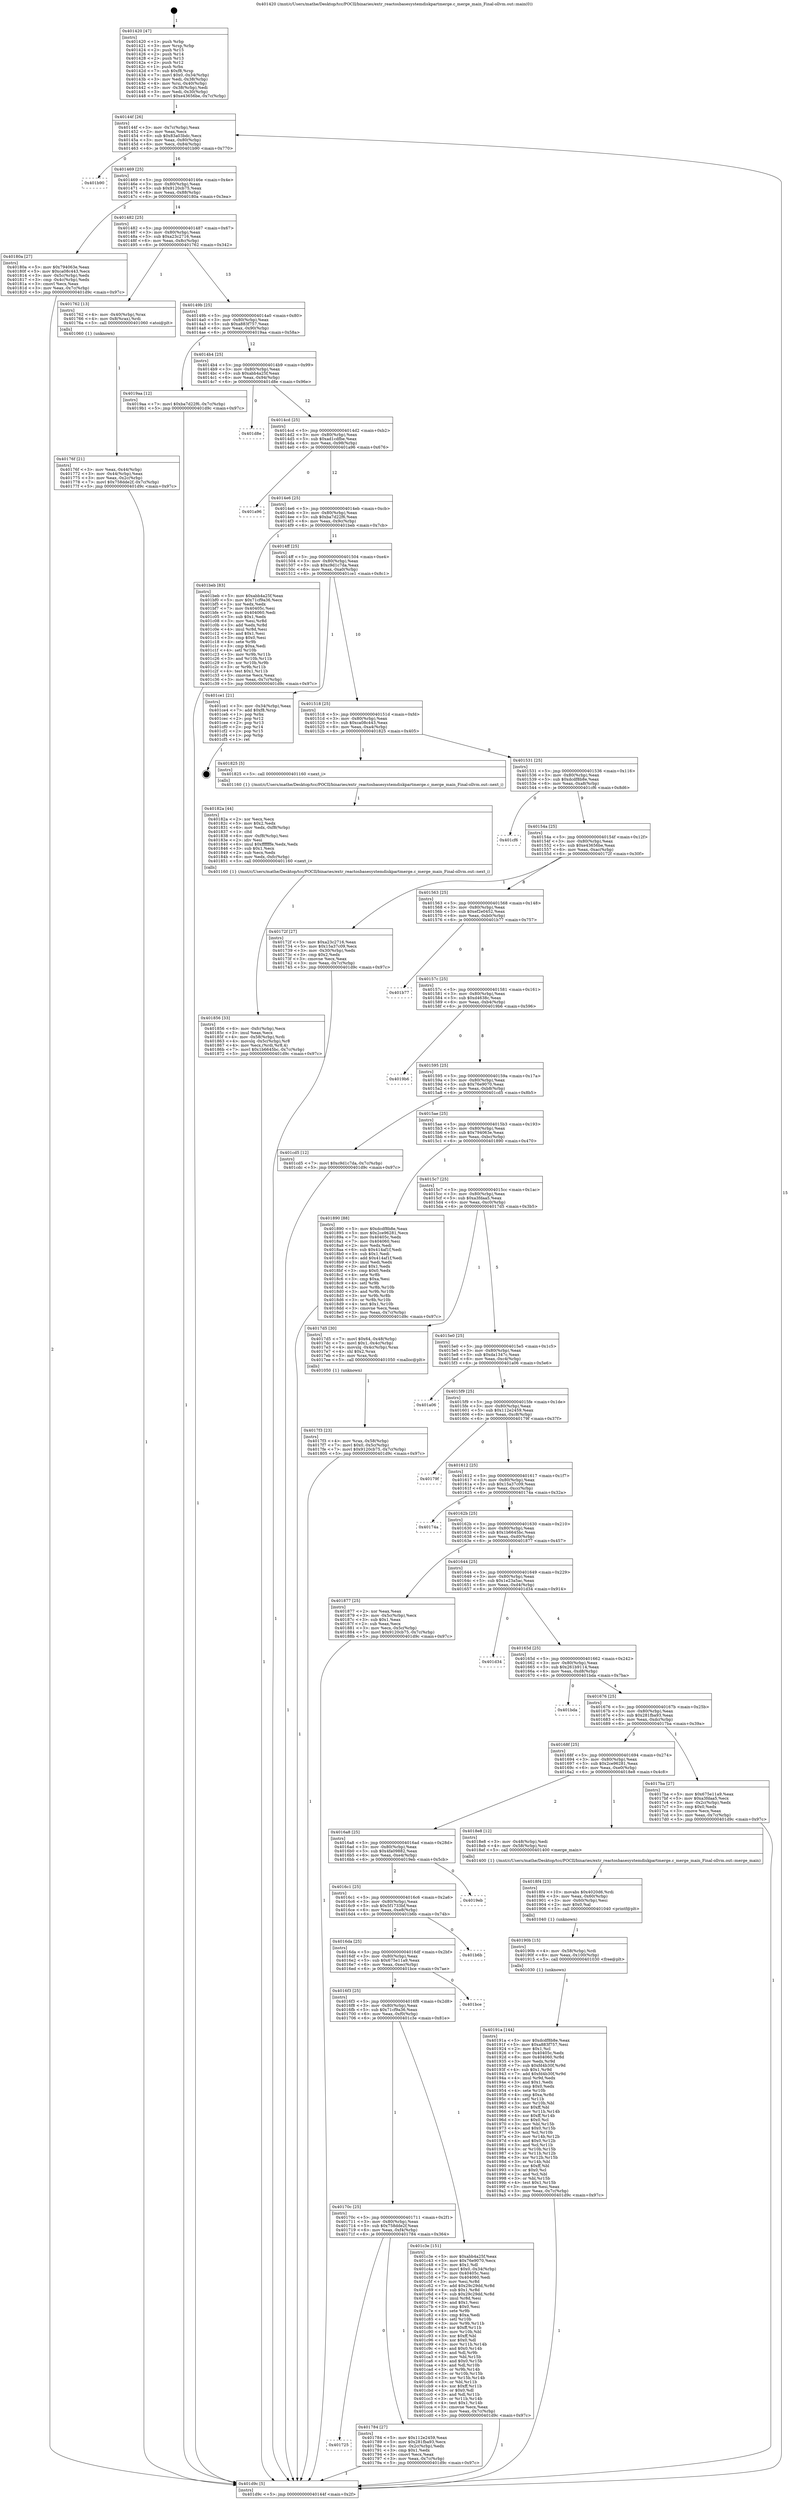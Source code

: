 digraph "0x401420" {
  label = "0x401420 (/mnt/c/Users/mathe/Desktop/tcc/POCII/binaries/extr_reactosbasesystemdiskpartmerge.c_merge_main_Final-ollvm.out::main(0))"
  labelloc = "t"
  node[shape=record]

  Entry [label="",width=0.3,height=0.3,shape=circle,fillcolor=black,style=filled]
  "0x40144f" [label="{
     0x40144f [26]\l
     | [instrs]\l
     &nbsp;&nbsp;0x40144f \<+3\>: mov -0x7c(%rbp),%eax\l
     &nbsp;&nbsp;0x401452 \<+2\>: mov %eax,%ecx\l
     &nbsp;&nbsp;0x401454 \<+6\>: sub $0x83a03bdc,%ecx\l
     &nbsp;&nbsp;0x40145a \<+3\>: mov %eax,-0x80(%rbp)\l
     &nbsp;&nbsp;0x40145d \<+6\>: mov %ecx,-0x84(%rbp)\l
     &nbsp;&nbsp;0x401463 \<+6\>: je 0000000000401b90 \<main+0x770\>\l
  }"]
  "0x401b90" [label="{
     0x401b90\l
  }", style=dashed]
  "0x401469" [label="{
     0x401469 [25]\l
     | [instrs]\l
     &nbsp;&nbsp;0x401469 \<+5\>: jmp 000000000040146e \<main+0x4e\>\l
     &nbsp;&nbsp;0x40146e \<+3\>: mov -0x80(%rbp),%eax\l
     &nbsp;&nbsp;0x401471 \<+5\>: sub $0x9120cb75,%eax\l
     &nbsp;&nbsp;0x401476 \<+6\>: mov %eax,-0x88(%rbp)\l
     &nbsp;&nbsp;0x40147c \<+6\>: je 000000000040180a \<main+0x3ea\>\l
  }"]
  Exit [label="",width=0.3,height=0.3,shape=circle,fillcolor=black,style=filled,peripheries=2]
  "0x40180a" [label="{
     0x40180a [27]\l
     | [instrs]\l
     &nbsp;&nbsp;0x40180a \<+5\>: mov $0x794063e,%eax\l
     &nbsp;&nbsp;0x40180f \<+5\>: mov $0xca08c443,%ecx\l
     &nbsp;&nbsp;0x401814 \<+3\>: mov -0x5c(%rbp),%edx\l
     &nbsp;&nbsp;0x401817 \<+3\>: cmp -0x4c(%rbp),%edx\l
     &nbsp;&nbsp;0x40181a \<+3\>: cmovl %ecx,%eax\l
     &nbsp;&nbsp;0x40181d \<+3\>: mov %eax,-0x7c(%rbp)\l
     &nbsp;&nbsp;0x401820 \<+5\>: jmp 0000000000401d9c \<main+0x97c\>\l
  }"]
  "0x401482" [label="{
     0x401482 [25]\l
     | [instrs]\l
     &nbsp;&nbsp;0x401482 \<+5\>: jmp 0000000000401487 \<main+0x67\>\l
     &nbsp;&nbsp;0x401487 \<+3\>: mov -0x80(%rbp),%eax\l
     &nbsp;&nbsp;0x40148a \<+5\>: sub $0xa23c2716,%eax\l
     &nbsp;&nbsp;0x40148f \<+6\>: mov %eax,-0x8c(%rbp)\l
     &nbsp;&nbsp;0x401495 \<+6\>: je 0000000000401762 \<main+0x342\>\l
  }"]
  "0x40191a" [label="{
     0x40191a [144]\l
     | [instrs]\l
     &nbsp;&nbsp;0x40191a \<+5\>: mov $0xdcdf8b8e,%eax\l
     &nbsp;&nbsp;0x40191f \<+5\>: mov $0xa883f757,%esi\l
     &nbsp;&nbsp;0x401924 \<+2\>: mov $0x1,%cl\l
     &nbsp;&nbsp;0x401926 \<+7\>: mov 0x40405c,%edx\l
     &nbsp;&nbsp;0x40192d \<+8\>: mov 0x404060,%r8d\l
     &nbsp;&nbsp;0x401935 \<+3\>: mov %edx,%r9d\l
     &nbsp;&nbsp;0x401938 \<+7\>: sub $0xfd4b30f,%r9d\l
     &nbsp;&nbsp;0x40193f \<+4\>: sub $0x1,%r9d\l
     &nbsp;&nbsp;0x401943 \<+7\>: add $0xfd4b30f,%r9d\l
     &nbsp;&nbsp;0x40194a \<+4\>: imul %r9d,%edx\l
     &nbsp;&nbsp;0x40194e \<+3\>: and $0x1,%edx\l
     &nbsp;&nbsp;0x401951 \<+3\>: cmp $0x0,%edx\l
     &nbsp;&nbsp;0x401954 \<+4\>: sete %r10b\l
     &nbsp;&nbsp;0x401958 \<+4\>: cmp $0xa,%r8d\l
     &nbsp;&nbsp;0x40195c \<+4\>: setl %r11b\l
     &nbsp;&nbsp;0x401960 \<+3\>: mov %r10b,%bl\l
     &nbsp;&nbsp;0x401963 \<+3\>: xor $0xff,%bl\l
     &nbsp;&nbsp;0x401966 \<+3\>: mov %r11b,%r14b\l
     &nbsp;&nbsp;0x401969 \<+4\>: xor $0xff,%r14b\l
     &nbsp;&nbsp;0x40196d \<+3\>: xor $0x0,%cl\l
     &nbsp;&nbsp;0x401970 \<+3\>: mov %bl,%r15b\l
     &nbsp;&nbsp;0x401973 \<+4\>: and $0x0,%r15b\l
     &nbsp;&nbsp;0x401977 \<+3\>: and %cl,%r10b\l
     &nbsp;&nbsp;0x40197a \<+3\>: mov %r14b,%r12b\l
     &nbsp;&nbsp;0x40197d \<+4\>: and $0x0,%r12b\l
     &nbsp;&nbsp;0x401981 \<+3\>: and %cl,%r11b\l
     &nbsp;&nbsp;0x401984 \<+3\>: or %r10b,%r15b\l
     &nbsp;&nbsp;0x401987 \<+3\>: or %r11b,%r12b\l
     &nbsp;&nbsp;0x40198a \<+3\>: xor %r12b,%r15b\l
     &nbsp;&nbsp;0x40198d \<+3\>: or %r14b,%bl\l
     &nbsp;&nbsp;0x401990 \<+3\>: xor $0xff,%bl\l
     &nbsp;&nbsp;0x401993 \<+3\>: or $0x0,%cl\l
     &nbsp;&nbsp;0x401996 \<+2\>: and %cl,%bl\l
     &nbsp;&nbsp;0x401998 \<+3\>: or %bl,%r15b\l
     &nbsp;&nbsp;0x40199b \<+4\>: test $0x1,%r15b\l
     &nbsp;&nbsp;0x40199f \<+3\>: cmovne %esi,%eax\l
     &nbsp;&nbsp;0x4019a2 \<+3\>: mov %eax,-0x7c(%rbp)\l
     &nbsp;&nbsp;0x4019a5 \<+5\>: jmp 0000000000401d9c \<main+0x97c\>\l
  }"]
  "0x401762" [label="{
     0x401762 [13]\l
     | [instrs]\l
     &nbsp;&nbsp;0x401762 \<+4\>: mov -0x40(%rbp),%rax\l
     &nbsp;&nbsp;0x401766 \<+4\>: mov 0x8(%rax),%rdi\l
     &nbsp;&nbsp;0x40176a \<+5\>: call 0000000000401060 \<atoi@plt\>\l
     | [calls]\l
     &nbsp;&nbsp;0x401060 \{1\} (unknown)\l
  }"]
  "0x40149b" [label="{
     0x40149b [25]\l
     | [instrs]\l
     &nbsp;&nbsp;0x40149b \<+5\>: jmp 00000000004014a0 \<main+0x80\>\l
     &nbsp;&nbsp;0x4014a0 \<+3\>: mov -0x80(%rbp),%eax\l
     &nbsp;&nbsp;0x4014a3 \<+5\>: sub $0xa883f757,%eax\l
     &nbsp;&nbsp;0x4014a8 \<+6\>: mov %eax,-0x90(%rbp)\l
     &nbsp;&nbsp;0x4014ae \<+6\>: je 00000000004019aa \<main+0x58a\>\l
  }"]
  "0x40190b" [label="{
     0x40190b [15]\l
     | [instrs]\l
     &nbsp;&nbsp;0x40190b \<+4\>: mov -0x58(%rbp),%rdi\l
     &nbsp;&nbsp;0x40190f \<+6\>: mov %eax,-0x100(%rbp)\l
     &nbsp;&nbsp;0x401915 \<+5\>: call 0000000000401030 \<free@plt\>\l
     | [calls]\l
     &nbsp;&nbsp;0x401030 \{1\} (unknown)\l
  }"]
  "0x4019aa" [label="{
     0x4019aa [12]\l
     | [instrs]\l
     &nbsp;&nbsp;0x4019aa \<+7\>: movl $0xba7d22f6,-0x7c(%rbp)\l
     &nbsp;&nbsp;0x4019b1 \<+5\>: jmp 0000000000401d9c \<main+0x97c\>\l
  }"]
  "0x4014b4" [label="{
     0x4014b4 [25]\l
     | [instrs]\l
     &nbsp;&nbsp;0x4014b4 \<+5\>: jmp 00000000004014b9 \<main+0x99\>\l
     &nbsp;&nbsp;0x4014b9 \<+3\>: mov -0x80(%rbp),%eax\l
     &nbsp;&nbsp;0x4014bc \<+5\>: sub $0xabb4a25f,%eax\l
     &nbsp;&nbsp;0x4014c1 \<+6\>: mov %eax,-0x94(%rbp)\l
     &nbsp;&nbsp;0x4014c7 \<+6\>: je 0000000000401d8e \<main+0x96e\>\l
  }"]
  "0x4018f4" [label="{
     0x4018f4 [23]\l
     | [instrs]\l
     &nbsp;&nbsp;0x4018f4 \<+10\>: movabs $0x4020d6,%rdi\l
     &nbsp;&nbsp;0x4018fe \<+3\>: mov %eax,-0x60(%rbp)\l
     &nbsp;&nbsp;0x401901 \<+3\>: mov -0x60(%rbp),%esi\l
     &nbsp;&nbsp;0x401904 \<+2\>: mov $0x0,%al\l
     &nbsp;&nbsp;0x401906 \<+5\>: call 0000000000401040 \<printf@plt\>\l
     | [calls]\l
     &nbsp;&nbsp;0x401040 \{1\} (unknown)\l
  }"]
  "0x401d8e" [label="{
     0x401d8e\l
  }", style=dashed]
  "0x4014cd" [label="{
     0x4014cd [25]\l
     | [instrs]\l
     &nbsp;&nbsp;0x4014cd \<+5\>: jmp 00000000004014d2 \<main+0xb2\>\l
     &nbsp;&nbsp;0x4014d2 \<+3\>: mov -0x80(%rbp),%eax\l
     &nbsp;&nbsp;0x4014d5 \<+5\>: sub $0xad1cdfbe,%eax\l
     &nbsp;&nbsp;0x4014da \<+6\>: mov %eax,-0x98(%rbp)\l
     &nbsp;&nbsp;0x4014e0 \<+6\>: je 0000000000401a96 \<main+0x676\>\l
  }"]
  "0x401856" [label="{
     0x401856 [33]\l
     | [instrs]\l
     &nbsp;&nbsp;0x401856 \<+6\>: mov -0xfc(%rbp),%ecx\l
     &nbsp;&nbsp;0x40185c \<+3\>: imul %eax,%ecx\l
     &nbsp;&nbsp;0x40185f \<+4\>: mov -0x58(%rbp),%rdi\l
     &nbsp;&nbsp;0x401863 \<+4\>: movslq -0x5c(%rbp),%r8\l
     &nbsp;&nbsp;0x401867 \<+4\>: mov %ecx,(%rdi,%r8,4)\l
     &nbsp;&nbsp;0x40186b \<+7\>: movl $0x1b6645bc,-0x7c(%rbp)\l
     &nbsp;&nbsp;0x401872 \<+5\>: jmp 0000000000401d9c \<main+0x97c\>\l
  }"]
  "0x401a96" [label="{
     0x401a96\l
  }", style=dashed]
  "0x4014e6" [label="{
     0x4014e6 [25]\l
     | [instrs]\l
     &nbsp;&nbsp;0x4014e6 \<+5\>: jmp 00000000004014eb \<main+0xcb\>\l
     &nbsp;&nbsp;0x4014eb \<+3\>: mov -0x80(%rbp),%eax\l
     &nbsp;&nbsp;0x4014ee \<+5\>: sub $0xba7d22f6,%eax\l
     &nbsp;&nbsp;0x4014f3 \<+6\>: mov %eax,-0x9c(%rbp)\l
     &nbsp;&nbsp;0x4014f9 \<+6\>: je 0000000000401beb \<main+0x7cb\>\l
  }"]
  "0x40182a" [label="{
     0x40182a [44]\l
     | [instrs]\l
     &nbsp;&nbsp;0x40182a \<+2\>: xor %ecx,%ecx\l
     &nbsp;&nbsp;0x40182c \<+5\>: mov $0x2,%edx\l
     &nbsp;&nbsp;0x401831 \<+6\>: mov %edx,-0xf8(%rbp)\l
     &nbsp;&nbsp;0x401837 \<+1\>: cltd\l
     &nbsp;&nbsp;0x401838 \<+6\>: mov -0xf8(%rbp),%esi\l
     &nbsp;&nbsp;0x40183e \<+2\>: idiv %esi\l
     &nbsp;&nbsp;0x401840 \<+6\>: imul $0xfffffffe,%edx,%edx\l
     &nbsp;&nbsp;0x401846 \<+3\>: sub $0x1,%ecx\l
     &nbsp;&nbsp;0x401849 \<+2\>: sub %ecx,%edx\l
     &nbsp;&nbsp;0x40184b \<+6\>: mov %edx,-0xfc(%rbp)\l
     &nbsp;&nbsp;0x401851 \<+5\>: call 0000000000401160 \<next_i\>\l
     | [calls]\l
     &nbsp;&nbsp;0x401160 \{1\} (/mnt/c/Users/mathe/Desktop/tcc/POCII/binaries/extr_reactosbasesystemdiskpartmerge.c_merge_main_Final-ollvm.out::next_i)\l
  }"]
  "0x401beb" [label="{
     0x401beb [83]\l
     | [instrs]\l
     &nbsp;&nbsp;0x401beb \<+5\>: mov $0xabb4a25f,%eax\l
     &nbsp;&nbsp;0x401bf0 \<+5\>: mov $0x71cf9a36,%ecx\l
     &nbsp;&nbsp;0x401bf5 \<+2\>: xor %edx,%edx\l
     &nbsp;&nbsp;0x401bf7 \<+7\>: mov 0x40405c,%esi\l
     &nbsp;&nbsp;0x401bfe \<+7\>: mov 0x404060,%edi\l
     &nbsp;&nbsp;0x401c05 \<+3\>: sub $0x1,%edx\l
     &nbsp;&nbsp;0x401c08 \<+3\>: mov %esi,%r8d\l
     &nbsp;&nbsp;0x401c0b \<+3\>: add %edx,%r8d\l
     &nbsp;&nbsp;0x401c0e \<+4\>: imul %r8d,%esi\l
     &nbsp;&nbsp;0x401c12 \<+3\>: and $0x1,%esi\l
     &nbsp;&nbsp;0x401c15 \<+3\>: cmp $0x0,%esi\l
     &nbsp;&nbsp;0x401c18 \<+4\>: sete %r9b\l
     &nbsp;&nbsp;0x401c1c \<+3\>: cmp $0xa,%edi\l
     &nbsp;&nbsp;0x401c1f \<+4\>: setl %r10b\l
     &nbsp;&nbsp;0x401c23 \<+3\>: mov %r9b,%r11b\l
     &nbsp;&nbsp;0x401c26 \<+3\>: and %r10b,%r11b\l
     &nbsp;&nbsp;0x401c29 \<+3\>: xor %r10b,%r9b\l
     &nbsp;&nbsp;0x401c2c \<+3\>: or %r9b,%r11b\l
     &nbsp;&nbsp;0x401c2f \<+4\>: test $0x1,%r11b\l
     &nbsp;&nbsp;0x401c33 \<+3\>: cmovne %ecx,%eax\l
     &nbsp;&nbsp;0x401c36 \<+3\>: mov %eax,-0x7c(%rbp)\l
     &nbsp;&nbsp;0x401c39 \<+5\>: jmp 0000000000401d9c \<main+0x97c\>\l
  }"]
  "0x4014ff" [label="{
     0x4014ff [25]\l
     | [instrs]\l
     &nbsp;&nbsp;0x4014ff \<+5\>: jmp 0000000000401504 \<main+0xe4\>\l
     &nbsp;&nbsp;0x401504 \<+3\>: mov -0x80(%rbp),%eax\l
     &nbsp;&nbsp;0x401507 \<+5\>: sub $0xc9d1c7da,%eax\l
     &nbsp;&nbsp;0x40150c \<+6\>: mov %eax,-0xa0(%rbp)\l
     &nbsp;&nbsp;0x401512 \<+6\>: je 0000000000401ce1 \<main+0x8c1\>\l
  }"]
  "0x4017f3" [label="{
     0x4017f3 [23]\l
     | [instrs]\l
     &nbsp;&nbsp;0x4017f3 \<+4\>: mov %rax,-0x58(%rbp)\l
     &nbsp;&nbsp;0x4017f7 \<+7\>: movl $0x0,-0x5c(%rbp)\l
     &nbsp;&nbsp;0x4017fe \<+7\>: movl $0x9120cb75,-0x7c(%rbp)\l
     &nbsp;&nbsp;0x401805 \<+5\>: jmp 0000000000401d9c \<main+0x97c\>\l
  }"]
  "0x401ce1" [label="{
     0x401ce1 [21]\l
     | [instrs]\l
     &nbsp;&nbsp;0x401ce1 \<+3\>: mov -0x34(%rbp),%eax\l
     &nbsp;&nbsp;0x401ce4 \<+7\>: add $0xf8,%rsp\l
     &nbsp;&nbsp;0x401ceb \<+1\>: pop %rbx\l
     &nbsp;&nbsp;0x401cec \<+2\>: pop %r12\l
     &nbsp;&nbsp;0x401cee \<+2\>: pop %r13\l
     &nbsp;&nbsp;0x401cf0 \<+2\>: pop %r14\l
     &nbsp;&nbsp;0x401cf2 \<+2\>: pop %r15\l
     &nbsp;&nbsp;0x401cf4 \<+1\>: pop %rbp\l
     &nbsp;&nbsp;0x401cf5 \<+1\>: ret\l
  }"]
  "0x401518" [label="{
     0x401518 [25]\l
     | [instrs]\l
     &nbsp;&nbsp;0x401518 \<+5\>: jmp 000000000040151d \<main+0xfd\>\l
     &nbsp;&nbsp;0x40151d \<+3\>: mov -0x80(%rbp),%eax\l
     &nbsp;&nbsp;0x401520 \<+5\>: sub $0xca08c443,%eax\l
     &nbsp;&nbsp;0x401525 \<+6\>: mov %eax,-0xa4(%rbp)\l
     &nbsp;&nbsp;0x40152b \<+6\>: je 0000000000401825 \<main+0x405\>\l
  }"]
  "0x401725" [label="{
     0x401725\l
  }", style=dashed]
  "0x401825" [label="{
     0x401825 [5]\l
     | [instrs]\l
     &nbsp;&nbsp;0x401825 \<+5\>: call 0000000000401160 \<next_i\>\l
     | [calls]\l
     &nbsp;&nbsp;0x401160 \{1\} (/mnt/c/Users/mathe/Desktop/tcc/POCII/binaries/extr_reactosbasesystemdiskpartmerge.c_merge_main_Final-ollvm.out::next_i)\l
  }"]
  "0x401531" [label="{
     0x401531 [25]\l
     | [instrs]\l
     &nbsp;&nbsp;0x401531 \<+5\>: jmp 0000000000401536 \<main+0x116\>\l
     &nbsp;&nbsp;0x401536 \<+3\>: mov -0x80(%rbp),%eax\l
     &nbsp;&nbsp;0x401539 \<+5\>: sub $0xdcdf8b8e,%eax\l
     &nbsp;&nbsp;0x40153e \<+6\>: mov %eax,-0xa8(%rbp)\l
     &nbsp;&nbsp;0x401544 \<+6\>: je 0000000000401cf6 \<main+0x8d6\>\l
  }"]
  "0x401784" [label="{
     0x401784 [27]\l
     | [instrs]\l
     &nbsp;&nbsp;0x401784 \<+5\>: mov $0x112e2459,%eax\l
     &nbsp;&nbsp;0x401789 \<+5\>: mov $0x281fba93,%ecx\l
     &nbsp;&nbsp;0x40178e \<+3\>: mov -0x2c(%rbp),%edx\l
     &nbsp;&nbsp;0x401791 \<+3\>: cmp $0x1,%edx\l
     &nbsp;&nbsp;0x401794 \<+3\>: cmovl %ecx,%eax\l
     &nbsp;&nbsp;0x401797 \<+3\>: mov %eax,-0x7c(%rbp)\l
     &nbsp;&nbsp;0x40179a \<+5\>: jmp 0000000000401d9c \<main+0x97c\>\l
  }"]
  "0x401cf6" [label="{
     0x401cf6\l
  }", style=dashed]
  "0x40154a" [label="{
     0x40154a [25]\l
     | [instrs]\l
     &nbsp;&nbsp;0x40154a \<+5\>: jmp 000000000040154f \<main+0x12f\>\l
     &nbsp;&nbsp;0x40154f \<+3\>: mov -0x80(%rbp),%eax\l
     &nbsp;&nbsp;0x401552 \<+5\>: sub $0xe43656be,%eax\l
     &nbsp;&nbsp;0x401557 \<+6\>: mov %eax,-0xac(%rbp)\l
     &nbsp;&nbsp;0x40155d \<+6\>: je 000000000040172f \<main+0x30f\>\l
  }"]
  "0x40170c" [label="{
     0x40170c [25]\l
     | [instrs]\l
     &nbsp;&nbsp;0x40170c \<+5\>: jmp 0000000000401711 \<main+0x2f1\>\l
     &nbsp;&nbsp;0x401711 \<+3\>: mov -0x80(%rbp),%eax\l
     &nbsp;&nbsp;0x401714 \<+5\>: sub $0x758dde2f,%eax\l
     &nbsp;&nbsp;0x401719 \<+6\>: mov %eax,-0xf4(%rbp)\l
     &nbsp;&nbsp;0x40171f \<+6\>: je 0000000000401784 \<main+0x364\>\l
  }"]
  "0x40172f" [label="{
     0x40172f [27]\l
     | [instrs]\l
     &nbsp;&nbsp;0x40172f \<+5\>: mov $0xa23c2716,%eax\l
     &nbsp;&nbsp;0x401734 \<+5\>: mov $0x15a37c09,%ecx\l
     &nbsp;&nbsp;0x401739 \<+3\>: mov -0x30(%rbp),%edx\l
     &nbsp;&nbsp;0x40173c \<+3\>: cmp $0x2,%edx\l
     &nbsp;&nbsp;0x40173f \<+3\>: cmovne %ecx,%eax\l
     &nbsp;&nbsp;0x401742 \<+3\>: mov %eax,-0x7c(%rbp)\l
     &nbsp;&nbsp;0x401745 \<+5\>: jmp 0000000000401d9c \<main+0x97c\>\l
  }"]
  "0x401563" [label="{
     0x401563 [25]\l
     | [instrs]\l
     &nbsp;&nbsp;0x401563 \<+5\>: jmp 0000000000401568 \<main+0x148\>\l
     &nbsp;&nbsp;0x401568 \<+3\>: mov -0x80(%rbp),%eax\l
     &nbsp;&nbsp;0x40156b \<+5\>: sub $0xef2e0452,%eax\l
     &nbsp;&nbsp;0x401570 \<+6\>: mov %eax,-0xb0(%rbp)\l
     &nbsp;&nbsp;0x401576 \<+6\>: je 0000000000401b77 \<main+0x757\>\l
  }"]
  "0x401d9c" [label="{
     0x401d9c [5]\l
     | [instrs]\l
     &nbsp;&nbsp;0x401d9c \<+5\>: jmp 000000000040144f \<main+0x2f\>\l
  }"]
  "0x401420" [label="{
     0x401420 [47]\l
     | [instrs]\l
     &nbsp;&nbsp;0x401420 \<+1\>: push %rbp\l
     &nbsp;&nbsp;0x401421 \<+3\>: mov %rsp,%rbp\l
     &nbsp;&nbsp;0x401424 \<+2\>: push %r15\l
     &nbsp;&nbsp;0x401426 \<+2\>: push %r14\l
     &nbsp;&nbsp;0x401428 \<+2\>: push %r13\l
     &nbsp;&nbsp;0x40142a \<+2\>: push %r12\l
     &nbsp;&nbsp;0x40142c \<+1\>: push %rbx\l
     &nbsp;&nbsp;0x40142d \<+7\>: sub $0xf8,%rsp\l
     &nbsp;&nbsp;0x401434 \<+7\>: movl $0x0,-0x34(%rbp)\l
     &nbsp;&nbsp;0x40143b \<+3\>: mov %edi,-0x38(%rbp)\l
     &nbsp;&nbsp;0x40143e \<+4\>: mov %rsi,-0x40(%rbp)\l
     &nbsp;&nbsp;0x401442 \<+3\>: mov -0x38(%rbp),%edi\l
     &nbsp;&nbsp;0x401445 \<+3\>: mov %edi,-0x30(%rbp)\l
     &nbsp;&nbsp;0x401448 \<+7\>: movl $0xe43656be,-0x7c(%rbp)\l
  }"]
  "0x40176f" [label="{
     0x40176f [21]\l
     | [instrs]\l
     &nbsp;&nbsp;0x40176f \<+3\>: mov %eax,-0x44(%rbp)\l
     &nbsp;&nbsp;0x401772 \<+3\>: mov -0x44(%rbp),%eax\l
     &nbsp;&nbsp;0x401775 \<+3\>: mov %eax,-0x2c(%rbp)\l
     &nbsp;&nbsp;0x401778 \<+7\>: movl $0x758dde2f,-0x7c(%rbp)\l
     &nbsp;&nbsp;0x40177f \<+5\>: jmp 0000000000401d9c \<main+0x97c\>\l
  }"]
  "0x401c3e" [label="{
     0x401c3e [151]\l
     | [instrs]\l
     &nbsp;&nbsp;0x401c3e \<+5\>: mov $0xabb4a25f,%eax\l
     &nbsp;&nbsp;0x401c43 \<+5\>: mov $0x76e9070,%ecx\l
     &nbsp;&nbsp;0x401c48 \<+2\>: mov $0x1,%dl\l
     &nbsp;&nbsp;0x401c4a \<+7\>: movl $0x0,-0x34(%rbp)\l
     &nbsp;&nbsp;0x401c51 \<+7\>: mov 0x40405c,%esi\l
     &nbsp;&nbsp;0x401c58 \<+7\>: mov 0x404060,%edi\l
     &nbsp;&nbsp;0x401c5f \<+3\>: mov %esi,%r8d\l
     &nbsp;&nbsp;0x401c62 \<+7\>: add $0x29c29dd,%r8d\l
     &nbsp;&nbsp;0x401c69 \<+4\>: sub $0x1,%r8d\l
     &nbsp;&nbsp;0x401c6d \<+7\>: sub $0x29c29dd,%r8d\l
     &nbsp;&nbsp;0x401c74 \<+4\>: imul %r8d,%esi\l
     &nbsp;&nbsp;0x401c78 \<+3\>: and $0x1,%esi\l
     &nbsp;&nbsp;0x401c7b \<+3\>: cmp $0x0,%esi\l
     &nbsp;&nbsp;0x401c7e \<+4\>: sete %r9b\l
     &nbsp;&nbsp;0x401c82 \<+3\>: cmp $0xa,%edi\l
     &nbsp;&nbsp;0x401c85 \<+4\>: setl %r10b\l
     &nbsp;&nbsp;0x401c89 \<+3\>: mov %r9b,%r11b\l
     &nbsp;&nbsp;0x401c8c \<+4\>: xor $0xff,%r11b\l
     &nbsp;&nbsp;0x401c90 \<+3\>: mov %r10b,%bl\l
     &nbsp;&nbsp;0x401c93 \<+3\>: xor $0xff,%bl\l
     &nbsp;&nbsp;0x401c96 \<+3\>: xor $0x0,%dl\l
     &nbsp;&nbsp;0x401c99 \<+3\>: mov %r11b,%r14b\l
     &nbsp;&nbsp;0x401c9c \<+4\>: and $0x0,%r14b\l
     &nbsp;&nbsp;0x401ca0 \<+3\>: and %dl,%r9b\l
     &nbsp;&nbsp;0x401ca3 \<+3\>: mov %bl,%r15b\l
     &nbsp;&nbsp;0x401ca6 \<+4\>: and $0x0,%r15b\l
     &nbsp;&nbsp;0x401caa \<+3\>: and %dl,%r10b\l
     &nbsp;&nbsp;0x401cad \<+3\>: or %r9b,%r14b\l
     &nbsp;&nbsp;0x401cb0 \<+3\>: or %r10b,%r15b\l
     &nbsp;&nbsp;0x401cb3 \<+3\>: xor %r15b,%r14b\l
     &nbsp;&nbsp;0x401cb6 \<+3\>: or %bl,%r11b\l
     &nbsp;&nbsp;0x401cb9 \<+4\>: xor $0xff,%r11b\l
     &nbsp;&nbsp;0x401cbd \<+3\>: or $0x0,%dl\l
     &nbsp;&nbsp;0x401cc0 \<+3\>: and %dl,%r11b\l
     &nbsp;&nbsp;0x401cc3 \<+3\>: or %r11b,%r14b\l
     &nbsp;&nbsp;0x401cc6 \<+4\>: test $0x1,%r14b\l
     &nbsp;&nbsp;0x401cca \<+3\>: cmovne %ecx,%eax\l
     &nbsp;&nbsp;0x401ccd \<+3\>: mov %eax,-0x7c(%rbp)\l
     &nbsp;&nbsp;0x401cd0 \<+5\>: jmp 0000000000401d9c \<main+0x97c\>\l
  }"]
  "0x401b77" [label="{
     0x401b77\l
  }", style=dashed]
  "0x40157c" [label="{
     0x40157c [25]\l
     | [instrs]\l
     &nbsp;&nbsp;0x40157c \<+5\>: jmp 0000000000401581 \<main+0x161\>\l
     &nbsp;&nbsp;0x401581 \<+3\>: mov -0x80(%rbp),%eax\l
     &nbsp;&nbsp;0x401584 \<+5\>: sub $0xd4638c,%eax\l
     &nbsp;&nbsp;0x401589 \<+6\>: mov %eax,-0xb4(%rbp)\l
     &nbsp;&nbsp;0x40158f \<+6\>: je 00000000004019b6 \<main+0x596\>\l
  }"]
  "0x4016f3" [label="{
     0x4016f3 [25]\l
     | [instrs]\l
     &nbsp;&nbsp;0x4016f3 \<+5\>: jmp 00000000004016f8 \<main+0x2d8\>\l
     &nbsp;&nbsp;0x4016f8 \<+3\>: mov -0x80(%rbp),%eax\l
     &nbsp;&nbsp;0x4016fb \<+5\>: sub $0x71cf9a36,%eax\l
     &nbsp;&nbsp;0x401700 \<+6\>: mov %eax,-0xf0(%rbp)\l
     &nbsp;&nbsp;0x401706 \<+6\>: je 0000000000401c3e \<main+0x81e\>\l
  }"]
  "0x4019b6" [label="{
     0x4019b6\l
  }", style=dashed]
  "0x401595" [label="{
     0x401595 [25]\l
     | [instrs]\l
     &nbsp;&nbsp;0x401595 \<+5\>: jmp 000000000040159a \<main+0x17a\>\l
     &nbsp;&nbsp;0x40159a \<+3\>: mov -0x80(%rbp),%eax\l
     &nbsp;&nbsp;0x40159d \<+5\>: sub $0x76e9070,%eax\l
     &nbsp;&nbsp;0x4015a2 \<+6\>: mov %eax,-0xb8(%rbp)\l
     &nbsp;&nbsp;0x4015a8 \<+6\>: je 0000000000401cd5 \<main+0x8b5\>\l
  }"]
  "0x401bce" [label="{
     0x401bce\l
  }", style=dashed]
  "0x401cd5" [label="{
     0x401cd5 [12]\l
     | [instrs]\l
     &nbsp;&nbsp;0x401cd5 \<+7\>: movl $0xc9d1c7da,-0x7c(%rbp)\l
     &nbsp;&nbsp;0x401cdc \<+5\>: jmp 0000000000401d9c \<main+0x97c\>\l
  }"]
  "0x4015ae" [label="{
     0x4015ae [25]\l
     | [instrs]\l
     &nbsp;&nbsp;0x4015ae \<+5\>: jmp 00000000004015b3 \<main+0x193\>\l
     &nbsp;&nbsp;0x4015b3 \<+3\>: mov -0x80(%rbp),%eax\l
     &nbsp;&nbsp;0x4015b6 \<+5\>: sub $0x794063e,%eax\l
     &nbsp;&nbsp;0x4015bb \<+6\>: mov %eax,-0xbc(%rbp)\l
     &nbsp;&nbsp;0x4015c1 \<+6\>: je 0000000000401890 \<main+0x470\>\l
  }"]
  "0x4016da" [label="{
     0x4016da [25]\l
     | [instrs]\l
     &nbsp;&nbsp;0x4016da \<+5\>: jmp 00000000004016df \<main+0x2bf\>\l
     &nbsp;&nbsp;0x4016df \<+3\>: mov -0x80(%rbp),%eax\l
     &nbsp;&nbsp;0x4016e2 \<+5\>: sub $0x675e11a9,%eax\l
     &nbsp;&nbsp;0x4016e7 \<+6\>: mov %eax,-0xec(%rbp)\l
     &nbsp;&nbsp;0x4016ed \<+6\>: je 0000000000401bce \<main+0x7ae\>\l
  }"]
  "0x401890" [label="{
     0x401890 [88]\l
     | [instrs]\l
     &nbsp;&nbsp;0x401890 \<+5\>: mov $0xdcdf8b8e,%eax\l
     &nbsp;&nbsp;0x401895 \<+5\>: mov $0x2ce96281,%ecx\l
     &nbsp;&nbsp;0x40189a \<+7\>: mov 0x40405c,%edx\l
     &nbsp;&nbsp;0x4018a1 \<+7\>: mov 0x404060,%esi\l
     &nbsp;&nbsp;0x4018a8 \<+2\>: mov %edx,%edi\l
     &nbsp;&nbsp;0x4018aa \<+6\>: sub $0x414af1f,%edi\l
     &nbsp;&nbsp;0x4018b0 \<+3\>: sub $0x1,%edi\l
     &nbsp;&nbsp;0x4018b3 \<+6\>: add $0x414af1f,%edi\l
     &nbsp;&nbsp;0x4018b9 \<+3\>: imul %edi,%edx\l
     &nbsp;&nbsp;0x4018bc \<+3\>: and $0x1,%edx\l
     &nbsp;&nbsp;0x4018bf \<+3\>: cmp $0x0,%edx\l
     &nbsp;&nbsp;0x4018c2 \<+4\>: sete %r8b\l
     &nbsp;&nbsp;0x4018c6 \<+3\>: cmp $0xa,%esi\l
     &nbsp;&nbsp;0x4018c9 \<+4\>: setl %r9b\l
     &nbsp;&nbsp;0x4018cd \<+3\>: mov %r8b,%r10b\l
     &nbsp;&nbsp;0x4018d0 \<+3\>: and %r9b,%r10b\l
     &nbsp;&nbsp;0x4018d3 \<+3\>: xor %r9b,%r8b\l
     &nbsp;&nbsp;0x4018d6 \<+3\>: or %r8b,%r10b\l
     &nbsp;&nbsp;0x4018d9 \<+4\>: test $0x1,%r10b\l
     &nbsp;&nbsp;0x4018dd \<+3\>: cmovne %ecx,%eax\l
     &nbsp;&nbsp;0x4018e0 \<+3\>: mov %eax,-0x7c(%rbp)\l
     &nbsp;&nbsp;0x4018e3 \<+5\>: jmp 0000000000401d9c \<main+0x97c\>\l
  }"]
  "0x4015c7" [label="{
     0x4015c7 [25]\l
     | [instrs]\l
     &nbsp;&nbsp;0x4015c7 \<+5\>: jmp 00000000004015cc \<main+0x1ac\>\l
     &nbsp;&nbsp;0x4015cc \<+3\>: mov -0x80(%rbp),%eax\l
     &nbsp;&nbsp;0x4015cf \<+5\>: sub $0xa3fdaa5,%eax\l
     &nbsp;&nbsp;0x4015d4 \<+6\>: mov %eax,-0xc0(%rbp)\l
     &nbsp;&nbsp;0x4015da \<+6\>: je 00000000004017d5 \<main+0x3b5\>\l
  }"]
  "0x401b6b" [label="{
     0x401b6b\l
  }", style=dashed]
  "0x4017d5" [label="{
     0x4017d5 [30]\l
     | [instrs]\l
     &nbsp;&nbsp;0x4017d5 \<+7\>: movl $0x64,-0x48(%rbp)\l
     &nbsp;&nbsp;0x4017dc \<+7\>: movl $0x1,-0x4c(%rbp)\l
     &nbsp;&nbsp;0x4017e3 \<+4\>: movslq -0x4c(%rbp),%rax\l
     &nbsp;&nbsp;0x4017e7 \<+4\>: shl $0x2,%rax\l
     &nbsp;&nbsp;0x4017eb \<+3\>: mov %rax,%rdi\l
     &nbsp;&nbsp;0x4017ee \<+5\>: call 0000000000401050 \<malloc@plt\>\l
     | [calls]\l
     &nbsp;&nbsp;0x401050 \{1\} (unknown)\l
  }"]
  "0x4015e0" [label="{
     0x4015e0 [25]\l
     | [instrs]\l
     &nbsp;&nbsp;0x4015e0 \<+5\>: jmp 00000000004015e5 \<main+0x1c5\>\l
     &nbsp;&nbsp;0x4015e5 \<+3\>: mov -0x80(%rbp),%eax\l
     &nbsp;&nbsp;0x4015e8 \<+5\>: sub $0xda1347c,%eax\l
     &nbsp;&nbsp;0x4015ed \<+6\>: mov %eax,-0xc4(%rbp)\l
     &nbsp;&nbsp;0x4015f3 \<+6\>: je 0000000000401a06 \<main+0x5e6\>\l
  }"]
  "0x4016c1" [label="{
     0x4016c1 [25]\l
     | [instrs]\l
     &nbsp;&nbsp;0x4016c1 \<+5\>: jmp 00000000004016c6 \<main+0x2a6\>\l
     &nbsp;&nbsp;0x4016c6 \<+3\>: mov -0x80(%rbp),%eax\l
     &nbsp;&nbsp;0x4016c9 \<+5\>: sub $0x5f1733bf,%eax\l
     &nbsp;&nbsp;0x4016ce \<+6\>: mov %eax,-0xe8(%rbp)\l
     &nbsp;&nbsp;0x4016d4 \<+6\>: je 0000000000401b6b \<main+0x74b\>\l
  }"]
  "0x401a06" [label="{
     0x401a06\l
  }", style=dashed]
  "0x4015f9" [label="{
     0x4015f9 [25]\l
     | [instrs]\l
     &nbsp;&nbsp;0x4015f9 \<+5\>: jmp 00000000004015fe \<main+0x1de\>\l
     &nbsp;&nbsp;0x4015fe \<+3\>: mov -0x80(%rbp),%eax\l
     &nbsp;&nbsp;0x401601 \<+5\>: sub $0x112e2459,%eax\l
     &nbsp;&nbsp;0x401606 \<+6\>: mov %eax,-0xc8(%rbp)\l
     &nbsp;&nbsp;0x40160c \<+6\>: je 000000000040179f \<main+0x37f\>\l
  }"]
  "0x4019eb" [label="{
     0x4019eb\l
  }", style=dashed]
  "0x40179f" [label="{
     0x40179f\l
  }", style=dashed]
  "0x401612" [label="{
     0x401612 [25]\l
     | [instrs]\l
     &nbsp;&nbsp;0x401612 \<+5\>: jmp 0000000000401617 \<main+0x1f7\>\l
     &nbsp;&nbsp;0x401617 \<+3\>: mov -0x80(%rbp),%eax\l
     &nbsp;&nbsp;0x40161a \<+5\>: sub $0x15a37c09,%eax\l
     &nbsp;&nbsp;0x40161f \<+6\>: mov %eax,-0xcc(%rbp)\l
     &nbsp;&nbsp;0x401625 \<+6\>: je 000000000040174a \<main+0x32a\>\l
  }"]
  "0x4016a8" [label="{
     0x4016a8 [25]\l
     | [instrs]\l
     &nbsp;&nbsp;0x4016a8 \<+5\>: jmp 00000000004016ad \<main+0x28d\>\l
     &nbsp;&nbsp;0x4016ad \<+3\>: mov -0x80(%rbp),%eax\l
     &nbsp;&nbsp;0x4016b0 \<+5\>: sub $0x4fa09882,%eax\l
     &nbsp;&nbsp;0x4016b5 \<+6\>: mov %eax,-0xe4(%rbp)\l
     &nbsp;&nbsp;0x4016bb \<+6\>: je 00000000004019eb \<main+0x5cb\>\l
  }"]
  "0x40174a" [label="{
     0x40174a\l
  }", style=dashed]
  "0x40162b" [label="{
     0x40162b [25]\l
     | [instrs]\l
     &nbsp;&nbsp;0x40162b \<+5\>: jmp 0000000000401630 \<main+0x210\>\l
     &nbsp;&nbsp;0x401630 \<+3\>: mov -0x80(%rbp),%eax\l
     &nbsp;&nbsp;0x401633 \<+5\>: sub $0x1b6645bc,%eax\l
     &nbsp;&nbsp;0x401638 \<+6\>: mov %eax,-0xd0(%rbp)\l
     &nbsp;&nbsp;0x40163e \<+6\>: je 0000000000401877 \<main+0x457\>\l
  }"]
  "0x4018e8" [label="{
     0x4018e8 [12]\l
     | [instrs]\l
     &nbsp;&nbsp;0x4018e8 \<+3\>: mov -0x48(%rbp),%edi\l
     &nbsp;&nbsp;0x4018eb \<+4\>: mov -0x58(%rbp),%rsi\l
     &nbsp;&nbsp;0x4018ef \<+5\>: call 0000000000401400 \<merge_main\>\l
     | [calls]\l
     &nbsp;&nbsp;0x401400 \{1\} (/mnt/c/Users/mathe/Desktop/tcc/POCII/binaries/extr_reactosbasesystemdiskpartmerge.c_merge_main_Final-ollvm.out::merge_main)\l
  }"]
  "0x401877" [label="{
     0x401877 [25]\l
     | [instrs]\l
     &nbsp;&nbsp;0x401877 \<+2\>: xor %eax,%eax\l
     &nbsp;&nbsp;0x401879 \<+3\>: mov -0x5c(%rbp),%ecx\l
     &nbsp;&nbsp;0x40187c \<+3\>: sub $0x1,%eax\l
     &nbsp;&nbsp;0x40187f \<+2\>: sub %eax,%ecx\l
     &nbsp;&nbsp;0x401881 \<+3\>: mov %ecx,-0x5c(%rbp)\l
     &nbsp;&nbsp;0x401884 \<+7\>: movl $0x9120cb75,-0x7c(%rbp)\l
     &nbsp;&nbsp;0x40188b \<+5\>: jmp 0000000000401d9c \<main+0x97c\>\l
  }"]
  "0x401644" [label="{
     0x401644 [25]\l
     | [instrs]\l
     &nbsp;&nbsp;0x401644 \<+5\>: jmp 0000000000401649 \<main+0x229\>\l
     &nbsp;&nbsp;0x401649 \<+3\>: mov -0x80(%rbp),%eax\l
     &nbsp;&nbsp;0x40164c \<+5\>: sub $0x1e23a5ac,%eax\l
     &nbsp;&nbsp;0x401651 \<+6\>: mov %eax,-0xd4(%rbp)\l
     &nbsp;&nbsp;0x401657 \<+6\>: je 0000000000401d34 \<main+0x914\>\l
  }"]
  "0x40168f" [label="{
     0x40168f [25]\l
     | [instrs]\l
     &nbsp;&nbsp;0x40168f \<+5\>: jmp 0000000000401694 \<main+0x274\>\l
     &nbsp;&nbsp;0x401694 \<+3\>: mov -0x80(%rbp),%eax\l
     &nbsp;&nbsp;0x401697 \<+5\>: sub $0x2ce96281,%eax\l
     &nbsp;&nbsp;0x40169c \<+6\>: mov %eax,-0xe0(%rbp)\l
     &nbsp;&nbsp;0x4016a2 \<+6\>: je 00000000004018e8 \<main+0x4c8\>\l
  }"]
  "0x401d34" [label="{
     0x401d34\l
  }", style=dashed]
  "0x40165d" [label="{
     0x40165d [25]\l
     | [instrs]\l
     &nbsp;&nbsp;0x40165d \<+5\>: jmp 0000000000401662 \<main+0x242\>\l
     &nbsp;&nbsp;0x401662 \<+3\>: mov -0x80(%rbp),%eax\l
     &nbsp;&nbsp;0x401665 \<+5\>: sub $0x261b9114,%eax\l
     &nbsp;&nbsp;0x40166a \<+6\>: mov %eax,-0xd8(%rbp)\l
     &nbsp;&nbsp;0x401670 \<+6\>: je 0000000000401bda \<main+0x7ba\>\l
  }"]
  "0x4017ba" [label="{
     0x4017ba [27]\l
     | [instrs]\l
     &nbsp;&nbsp;0x4017ba \<+5\>: mov $0x675e11a9,%eax\l
     &nbsp;&nbsp;0x4017bf \<+5\>: mov $0xa3fdaa5,%ecx\l
     &nbsp;&nbsp;0x4017c4 \<+3\>: mov -0x2c(%rbp),%edx\l
     &nbsp;&nbsp;0x4017c7 \<+3\>: cmp $0x0,%edx\l
     &nbsp;&nbsp;0x4017ca \<+3\>: cmove %ecx,%eax\l
     &nbsp;&nbsp;0x4017cd \<+3\>: mov %eax,-0x7c(%rbp)\l
     &nbsp;&nbsp;0x4017d0 \<+5\>: jmp 0000000000401d9c \<main+0x97c\>\l
  }"]
  "0x401bda" [label="{
     0x401bda\l
  }", style=dashed]
  "0x401676" [label="{
     0x401676 [25]\l
     | [instrs]\l
     &nbsp;&nbsp;0x401676 \<+5\>: jmp 000000000040167b \<main+0x25b\>\l
     &nbsp;&nbsp;0x40167b \<+3\>: mov -0x80(%rbp),%eax\l
     &nbsp;&nbsp;0x40167e \<+5\>: sub $0x281fba93,%eax\l
     &nbsp;&nbsp;0x401683 \<+6\>: mov %eax,-0xdc(%rbp)\l
     &nbsp;&nbsp;0x401689 \<+6\>: je 00000000004017ba \<main+0x39a\>\l
  }"]
  Entry -> "0x401420" [label=" 1"]
  "0x40144f" -> "0x401b90" [label=" 0"]
  "0x40144f" -> "0x401469" [label=" 16"]
  "0x401ce1" -> Exit [label=" 1"]
  "0x401469" -> "0x40180a" [label=" 2"]
  "0x401469" -> "0x401482" [label=" 14"]
  "0x401cd5" -> "0x401d9c" [label=" 1"]
  "0x401482" -> "0x401762" [label=" 1"]
  "0x401482" -> "0x40149b" [label=" 13"]
  "0x401c3e" -> "0x401d9c" [label=" 1"]
  "0x40149b" -> "0x4019aa" [label=" 1"]
  "0x40149b" -> "0x4014b4" [label=" 12"]
  "0x401beb" -> "0x401d9c" [label=" 1"]
  "0x4014b4" -> "0x401d8e" [label=" 0"]
  "0x4014b4" -> "0x4014cd" [label=" 12"]
  "0x4019aa" -> "0x401d9c" [label=" 1"]
  "0x4014cd" -> "0x401a96" [label=" 0"]
  "0x4014cd" -> "0x4014e6" [label=" 12"]
  "0x40191a" -> "0x401d9c" [label=" 1"]
  "0x4014e6" -> "0x401beb" [label=" 1"]
  "0x4014e6" -> "0x4014ff" [label=" 11"]
  "0x40190b" -> "0x40191a" [label=" 1"]
  "0x4014ff" -> "0x401ce1" [label=" 1"]
  "0x4014ff" -> "0x401518" [label=" 10"]
  "0x4018f4" -> "0x40190b" [label=" 1"]
  "0x401518" -> "0x401825" [label=" 1"]
  "0x401518" -> "0x401531" [label=" 9"]
  "0x4018e8" -> "0x4018f4" [label=" 1"]
  "0x401531" -> "0x401cf6" [label=" 0"]
  "0x401531" -> "0x40154a" [label=" 9"]
  "0x401890" -> "0x401d9c" [label=" 1"]
  "0x40154a" -> "0x40172f" [label=" 1"]
  "0x40154a" -> "0x401563" [label=" 8"]
  "0x40172f" -> "0x401d9c" [label=" 1"]
  "0x401420" -> "0x40144f" [label=" 1"]
  "0x401d9c" -> "0x40144f" [label=" 15"]
  "0x401762" -> "0x40176f" [label=" 1"]
  "0x40176f" -> "0x401d9c" [label=" 1"]
  "0x401856" -> "0x401d9c" [label=" 1"]
  "0x401563" -> "0x401b77" [label=" 0"]
  "0x401563" -> "0x40157c" [label=" 8"]
  "0x40182a" -> "0x401856" [label=" 1"]
  "0x40157c" -> "0x4019b6" [label=" 0"]
  "0x40157c" -> "0x401595" [label=" 8"]
  "0x40180a" -> "0x401d9c" [label=" 2"]
  "0x401595" -> "0x401cd5" [label=" 1"]
  "0x401595" -> "0x4015ae" [label=" 7"]
  "0x4017f3" -> "0x401d9c" [label=" 1"]
  "0x4015ae" -> "0x401890" [label=" 1"]
  "0x4015ae" -> "0x4015c7" [label=" 6"]
  "0x4017ba" -> "0x401d9c" [label=" 1"]
  "0x4015c7" -> "0x4017d5" [label=" 1"]
  "0x4015c7" -> "0x4015e0" [label=" 5"]
  "0x401784" -> "0x401d9c" [label=" 1"]
  "0x4015e0" -> "0x401a06" [label=" 0"]
  "0x4015e0" -> "0x4015f9" [label=" 5"]
  "0x40170c" -> "0x401784" [label=" 1"]
  "0x4015f9" -> "0x40179f" [label=" 0"]
  "0x4015f9" -> "0x401612" [label=" 5"]
  "0x401877" -> "0x401d9c" [label=" 1"]
  "0x401612" -> "0x40174a" [label=" 0"]
  "0x401612" -> "0x40162b" [label=" 5"]
  "0x4016f3" -> "0x401c3e" [label=" 1"]
  "0x40162b" -> "0x401877" [label=" 1"]
  "0x40162b" -> "0x401644" [label=" 4"]
  "0x401825" -> "0x40182a" [label=" 1"]
  "0x401644" -> "0x401d34" [label=" 0"]
  "0x401644" -> "0x40165d" [label=" 4"]
  "0x4016da" -> "0x401bce" [label=" 0"]
  "0x40165d" -> "0x401bda" [label=" 0"]
  "0x40165d" -> "0x401676" [label=" 4"]
  "0x4017d5" -> "0x4017f3" [label=" 1"]
  "0x401676" -> "0x4017ba" [label=" 1"]
  "0x401676" -> "0x40168f" [label=" 3"]
  "0x4016da" -> "0x4016f3" [label=" 2"]
  "0x40168f" -> "0x4018e8" [label=" 1"]
  "0x40168f" -> "0x4016a8" [label=" 2"]
  "0x4016f3" -> "0x40170c" [label=" 1"]
  "0x4016a8" -> "0x4019eb" [label=" 0"]
  "0x4016a8" -> "0x4016c1" [label=" 2"]
  "0x40170c" -> "0x401725" [label=" 0"]
  "0x4016c1" -> "0x401b6b" [label=" 0"]
  "0x4016c1" -> "0x4016da" [label=" 2"]
}
